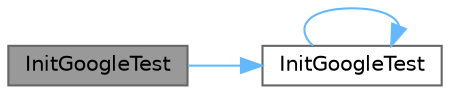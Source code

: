 digraph "InitGoogleTest"
{
 // LATEX_PDF_SIZE
  bgcolor="transparent";
  edge [fontname=Helvetica,fontsize=10,labelfontname=Helvetica,labelfontsize=10];
  node [fontname=Helvetica,fontsize=10,shape=box,height=0.2,width=0.4];
  rankdir="LR";
  Node1 [id="Node000001",label="InitGoogleTest",height=0.2,width=0.4,color="gray40", fillcolor="grey60", style="filled", fontcolor="black",tooltip=" "];
  Node1 -> Node2 [id="edge1_Node000001_Node000002",color="steelblue1",style="solid",tooltip=" "];
  Node2 [id="Node000002",label="InitGoogleTest",height=0.2,width=0.4,color="grey40", fillcolor="white", style="filled",URL="$namespacetesting.html#aefed8296a2dd394336ae59e0737ba4c1",tooltip=" "];
  Node2 -> Node2 [id="edge2_Node000002_Node000002",color="steelblue1",style="solid",tooltip=" "];
}
